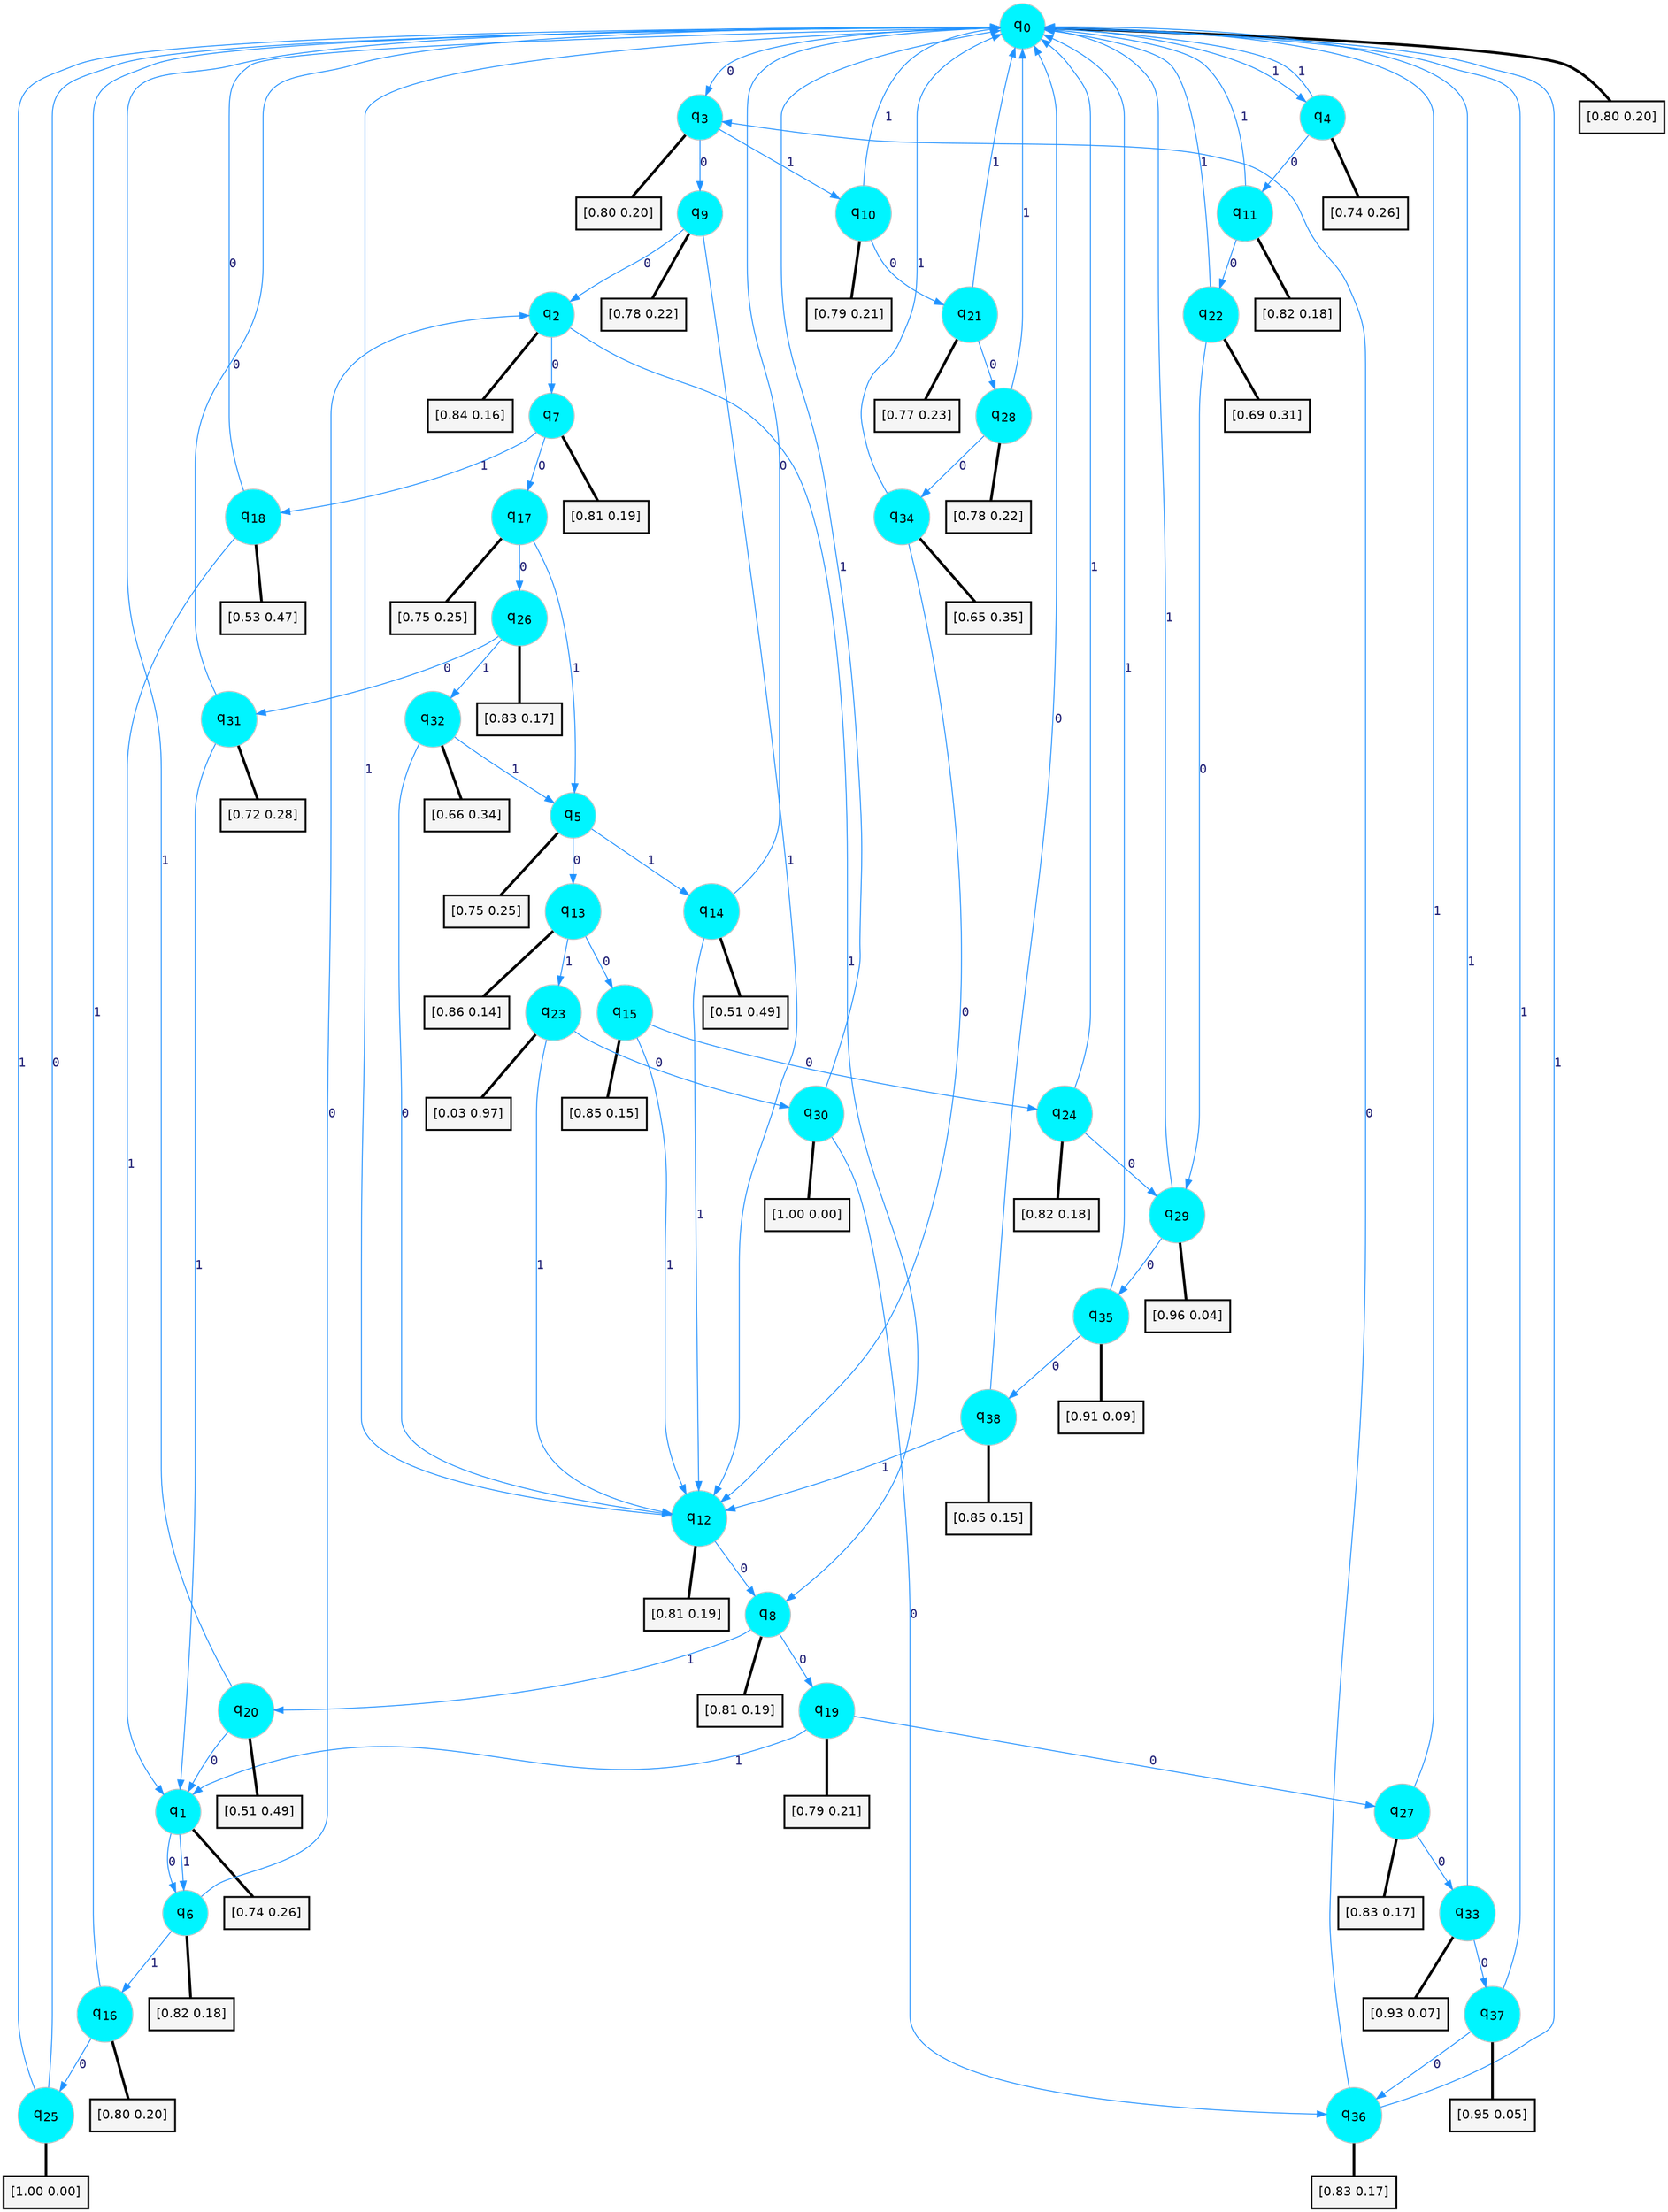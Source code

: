 digraph G {
graph [
bgcolor=transparent, dpi=300, rankdir=TD, size="40,25"];
node [
color=gray, fillcolor=turquoise1, fontcolor=black, fontname=Helvetica, fontsize=16, fontweight=bold, shape=circle, style=filled];
edge [
arrowsize=1, color=dodgerblue1, fontcolor=midnightblue, fontname=courier, fontweight=bold, penwidth=1, style=solid, weight=20];
0[label=<q<SUB>0</SUB>>];
1[label=<q<SUB>1</SUB>>];
2[label=<q<SUB>2</SUB>>];
3[label=<q<SUB>3</SUB>>];
4[label=<q<SUB>4</SUB>>];
5[label=<q<SUB>5</SUB>>];
6[label=<q<SUB>6</SUB>>];
7[label=<q<SUB>7</SUB>>];
8[label=<q<SUB>8</SUB>>];
9[label=<q<SUB>9</SUB>>];
10[label=<q<SUB>10</SUB>>];
11[label=<q<SUB>11</SUB>>];
12[label=<q<SUB>12</SUB>>];
13[label=<q<SUB>13</SUB>>];
14[label=<q<SUB>14</SUB>>];
15[label=<q<SUB>15</SUB>>];
16[label=<q<SUB>16</SUB>>];
17[label=<q<SUB>17</SUB>>];
18[label=<q<SUB>18</SUB>>];
19[label=<q<SUB>19</SUB>>];
20[label=<q<SUB>20</SUB>>];
21[label=<q<SUB>21</SUB>>];
22[label=<q<SUB>22</SUB>>];
23[label=<q<SUB>23</SUB>>];
24[label=<q<SUB>24</SUB>>];
25[label=<q<SUB>25</SUB>>];
26[label=<q<SUB>26</SUB>>];
27[label=<q<SUB>27</SUB>>];
28[label=<q<SUB>28</SUB>>];
29[label=<q<SUB>29</SUB>>];
30[label=<q<SUB>30</SUB>>];
31[label=<q<SUB>31</SUB>>];
32[label=<q<SUB>32</SUB>>];
33[label=<q<SUB>33</SUB>>];
34[label=<q<SUB>34</SUB>>];
35[label=<q<SUB>35</SUB>>];
36[label=<q<SUB>36</SUB>>];
37[label=<q<SUB>37</SUB>>];
38[label=<q<SUB>38</SUB>>];
39[label="[0.80 0.20]", shape=box,fontcolor=black, fontname=Helvetica, fontsize=14, penwidth=2, fillcolor=whitesmoke,color=black];
40[label="[0.74 0.26]", shape=box,fontcolor=black, fontname=Helvetica, fontsize=14, penwidth=2, fillcolor=whitesmoke,color=black];
41[label="[0.84 0.16]", shape=box,fontcolor=black, fontname=Helvetica, fontsize=14, penwidth=2, fillcolor=whitesmoke,color=black];
42[label="[0.80 0.20]", shape=box,fontcolor=black, fontname=Helvetica, fontsize=14, penwidth=2, fillcolor=whitesmoke,color=black];
43[label="[0.74 0.26]", shape=box,fontcolor=black, fontname=Helvetica, fontsize=14, penwidth=2, fillcolor=whitesmoke,color=black];
44[label="[0.75 0.25]", shape=box,fontcolor=black, fontname=Helvetica, fontsize=14, penwidth=2, fillcolor=whitesmoke,color=black];
45[label="[0.82 0.18]", shape=box,fontcolor=black, fontname=Helvetica, fontsize=14, penwidth=2, fillcolor=whitesmoke,color=black];
46[label="[0.81 0.19]", shape=box,fontcolor=black, fontname=Helvetica, fontsize=14, penwidth=2, fillcolor=whitesmoke,color=black];
47[label="[0.81 0.19]", shape=box,fontcolor=black, fontname=Helvetica, fontsize=14, penwidth=2, fillcolor=whitesmoke,color=black];
48[label="[0.78 0.22]", shape=box,fontcolor=black, fontname=Helvetica, fontsize=14, penwidth=2, fillcolor=whitesmoke,color=black];
49[label="[0.79 0.21]", shape=box,fontcolor=black, fontname=Helvetica, fontsize=14, penwidth=2, fillcolor=whitesmoke,color=black];
50[label="[0.82 0.18]", shape=box,fontcolor=black, fontname=Helvetica, fontsize=14, penwidth=2, fillcolor=whitesmoke,color=black];
51[label="[0.81 0.19]", shape=box,fontcolor=black, fontname=Helvetica, fontsize=14, penwidth=2, fillcolor=whitesmoke,color=black];
52[label="[0.86 0.14]", shape=box,fontcolor=black, fontname=Helvetica, fontsize=14, penwidth=2, fillcolor=whitesmoke,color=black];
53[label="[0.51 0.49]", shape=box,fontcolor=black, fontname=Helvetica, fontsize=14, penwidth=2, fillcolor=whitesmoke,color=black];
54[label="[0.85 0.15]", shape=box,fontcolor=black, fontname=Helvetica, fontsize=14, penwidth=2, fillcolor=whitesmoke,color=black];
55[label="[0.80 0.20]", shape=box,fontcolor=black, fontname=Helvetica, fontsize=14, penwidth=2, fillcolor=whitesmoke,color=black];
56[label="[0.75 0.25]", shape=box,fontcolor=black, fontname=Helvetica, fontsize=14, penwidth=2, fillcolor=whitesmoke,color=black];
57[label="[0.53 0.47]", shape=box,fontcolor=black, fontname=Helvetica, fontsize=14, penwidth=2, fillcolor=whitesmoke,color=black];
58[label="[0.79 0.21]", shape=box,fontcolor=black, fontname=Helvetica, fontsize=14, penwidth=2, fillcolor=whitesmoke,color=black];
59[label="[0.51 0.49]", shape=box,fontcolor=black, fontname=Helvetica, fontsize=14, penwidth=2, fillcolor=whitesmoke,color=black];
60[label="[0.77 0.23]", shape=box,fontcolor=black, fontname=Helvetica, fontsize=14, penwidth=2, fillcolor=whitesmoke,color=black];
61[label="[0.69 0.31]", shape=box,fontcolor=black, fontname=Helvetica, fontsize=14, penwidth=2, fillcolor=whitesmoke,color=black];
62[label="[0.03 0.97]", shape=box,fontcolor=black, fontname=Helvetica, fontsize=14, penwidth=2, fillcolor=whitesmoke,color=black];
63[label="[0.82 0.18]", shape=box,fontcolor=black, fontname=Helvetica, fontsize=14, penwidth=2, fillcolor=whitesmoke,color=black];
64[label="[1.00 0.00]", shape=box,fontcolor=black, fontname=Helvetica, fontsize=14, penwidth=2, fillcolor=whitesmoke,color=black];
65[label="[0.83 0.17]", shape=box,fontcolor=black, fontname=Helvetica, fontsize=14, penwidth=2, fillcolor=whitesmoke,color=black];
66[label="[0.83 0.17]", shape=box,fontcolor=black, fontname=Helvetica, fontsize=14, penwidth=2, fillcolor=whitesmoke,color=black];
67[label="[0.78 0.22]", shape=box,fontcolor=black, fontname=Helvetica, fontsize=14, penwidth=2, fillcolor=whitesmoke,color=black];
68[label="[0.96 0.04]", shape=box,fontcolor=black, fontname=Helvetica, fontsize=14, penwidth=2, fillcolor=whitesmoke,color=black];
69[label="[1.00 0.00]", shape=box,fontcolor=black, fontname=Helvetica, fontsize=14, penwidth=2, fillcolor=whitesmoke,color=black];
70[label="[0.72 0.28]", shape=box,fontcolor=black, fontname=Helvetica, fontsize=14, penwidth=2, fillcolor=whitesmoke,color=black];
71[label="[0.66 0.34]", shape=box,fontcolor=black, fontname=Helvetica, fontsize=14, penwidth=2, fillcolor=whitesmoke,color=black];
72[label="[0.93 0.07]", shape=box,fontcolor=black, fontname=Helvetica, fontsize=14, penwidth=2, fillcolor=whitesmoke,color=black];
73[label="[0.65 0.35]", shape=box,fontcolor=black, fontname=Helvetica, fontsize=14, penwidth=2, fillcolor=whitesmoke,color=black];
74[label="[0.91 0.09]", shape=box,fontcolor=black, fontname=Helvetica, fontsize=14, penwidth=2, fillcolor=whitesmoke,color=black];
75[label="[0.83 0.17]", shape=box,fontcolor=black, fontname=Helvetica, fontsize=14, penwidth=2, fillcolor=whitesmoke,color=black];
76[label="[0.95 0.05]", shape=box,fontcolor=black, fontname=Helvetica, fontsize=14, penwidth=2, fillcolor=whitesmoke,color=black];
77[label="[0.85 0.15]", shape=box,fontcolor=black, fontname=Helvetica, fontsize=14, penwidth=2, fillcolor=whitesmoke,color=black];
0->3 [label=0];
0->4 [label=1];
0->39 [arrowhead=none, penwidth=3,color=black];
1->6 [label=0];
1->6 [label=1];
1->40 [arrowhead=none, penwidth=3,color=black];
2->7 [label=0];
2->8 [label=1];
2->41 [arrowhead=none, penwidth=3,color=black];
3->9 [label=0];
3->10 [label=1];
3->42 [arrowhead=none, penwidth=3,color=black];
4->11 [label=0];
4->0 [label=1];
4->43 [arrowhead=none, penwidth=3,color=black];
5->13 [label=0];
5->14 [label=1];
5->44 [arrowhead=none, penwidth=3,color=black];
6->2 [label=0];
6->16 [label=1];
6->45 [arrowhead=none, penwidth=3,color=black];
7->17 [label=0];
7->18 [label=1];
7->46 [arrowhead=none, penwidth=3,color=black];
8->19 [label=0];
8->20 [label=1];
8->47 [arrowhead=none, penwidth=3,color=black];
9->2 [label=0];
9->12 [label=1];
9->48 [arrowhead=none, penwidth=3,color=black];
10->21 [label=0];
10->0 [label=1];
10->49 [arrowhead=none, penwidth=3,color=black];
11->22 [label=0];
11->0 [label=1];
11->50 [arrowhead=none, penwidth=3,color=black];
12->8 [label=0];
12->0 [label=1];
12->51 [arrowhead=none, penwidth=3,color=black];
13->15 [label=0];
13->23 [label=1];
13->52 [arrowhead=none, penwidth=3,color=black];
14->0 [label=0];
14->12 [label=1];
14->53 [arrowhead=none, penwidth=3,color=black];
15->24 [label=0];
15->12 [label=1];
15->54 [arrowhead=none, penwidth=3,color=black];
16->25 [label=0];
16->0 [label=1];
16->55 [arrowhead=none, penwidth=3,color=black];
17->26 [label=0];
17->5 [label=1];
17->56 [arrowhead=none, penwidth=3,color=black];
18->0 [label=0];
18->1 [label=1];
18->57 [arrowhead=none, penwidth=3,color=black];
19->27 [label=0];
19->1 [label=1];
19->58 [arrowhead=none, penwidth=3,color=black];
20->1 [label=0];
20->0 [label=1];
20->59 [arrowhead=none, penwidth=3,color=black];
21->28 [label=0];
21->0 [label=1];
21->60 [arrowhead=none, penwidth=3,color=black];
22->29 [label=0];
22->0 [label=1];
22->61 [arrowhead=none, penwidth=3,color=black];
23->30 [label=0];
23->12 [label=1];
23->62 [arrowhead=none, penwidth=3,color=black];
24->29 [label=0];
24->0 [label=1];
24->63 [arrowhead=none, penwidth=3,color=black];
25->0 [label=0];
25->0 [label=1];
25->64 [arrowhead=none, penwidth=3,color=black];
26->31 [label=0];
26->32 [label=1];
26->65 [arrowhead=none, penwidth=3,color=black];
27->33 [label=0];
27->0 [label=1];
27->66 [arrowhead=none, penwidth=3,color=black];
28->34 [label=0];
28->0 [label=1];
28->67 [arrowhead=none, penwidth=3,color=black];
29->35 [label=0];
29->0 [label=1];
29->68 [arrowhead=none, penwidth=3,color=black];
30->36 [label=0];
30->0 [label=1];
30->69 [arrowhead=none, penwidth=3,color=black];
31->0 [label=0];
31->1 [label=1];
31->70 [arrowhead=none, penwidth=3,color=black];
32->12 [label=0];
32->5 [label=1];
32->71 [arrowhead=none, penwidth=3,color=black];
33->37 [label=0];
33->0 [label=1];
33->72 [arrowhead=none, penwidth=3,color=black];
34->12 [label=0];
34->0 [label=1];
34->73 [arrowhead=none, penwidth=3,color=black];
35->38 [label=0];
35->0 [label=1];
35->74 [arrowhead=none, penwidth=3,color=black];
36->3 [label=0];
36->0 [label=1];
36->75 [arrowhead=none, penwidth=3,color=black];
37->36 [label=0];
37->0 [label=1];
37->76 [arrowhead=none, penwidth=3,color=black];
38->0 [label=0];
38->12 [label=1];
38->77 [arrowhead=none, penwidth=3,color=black];
}
